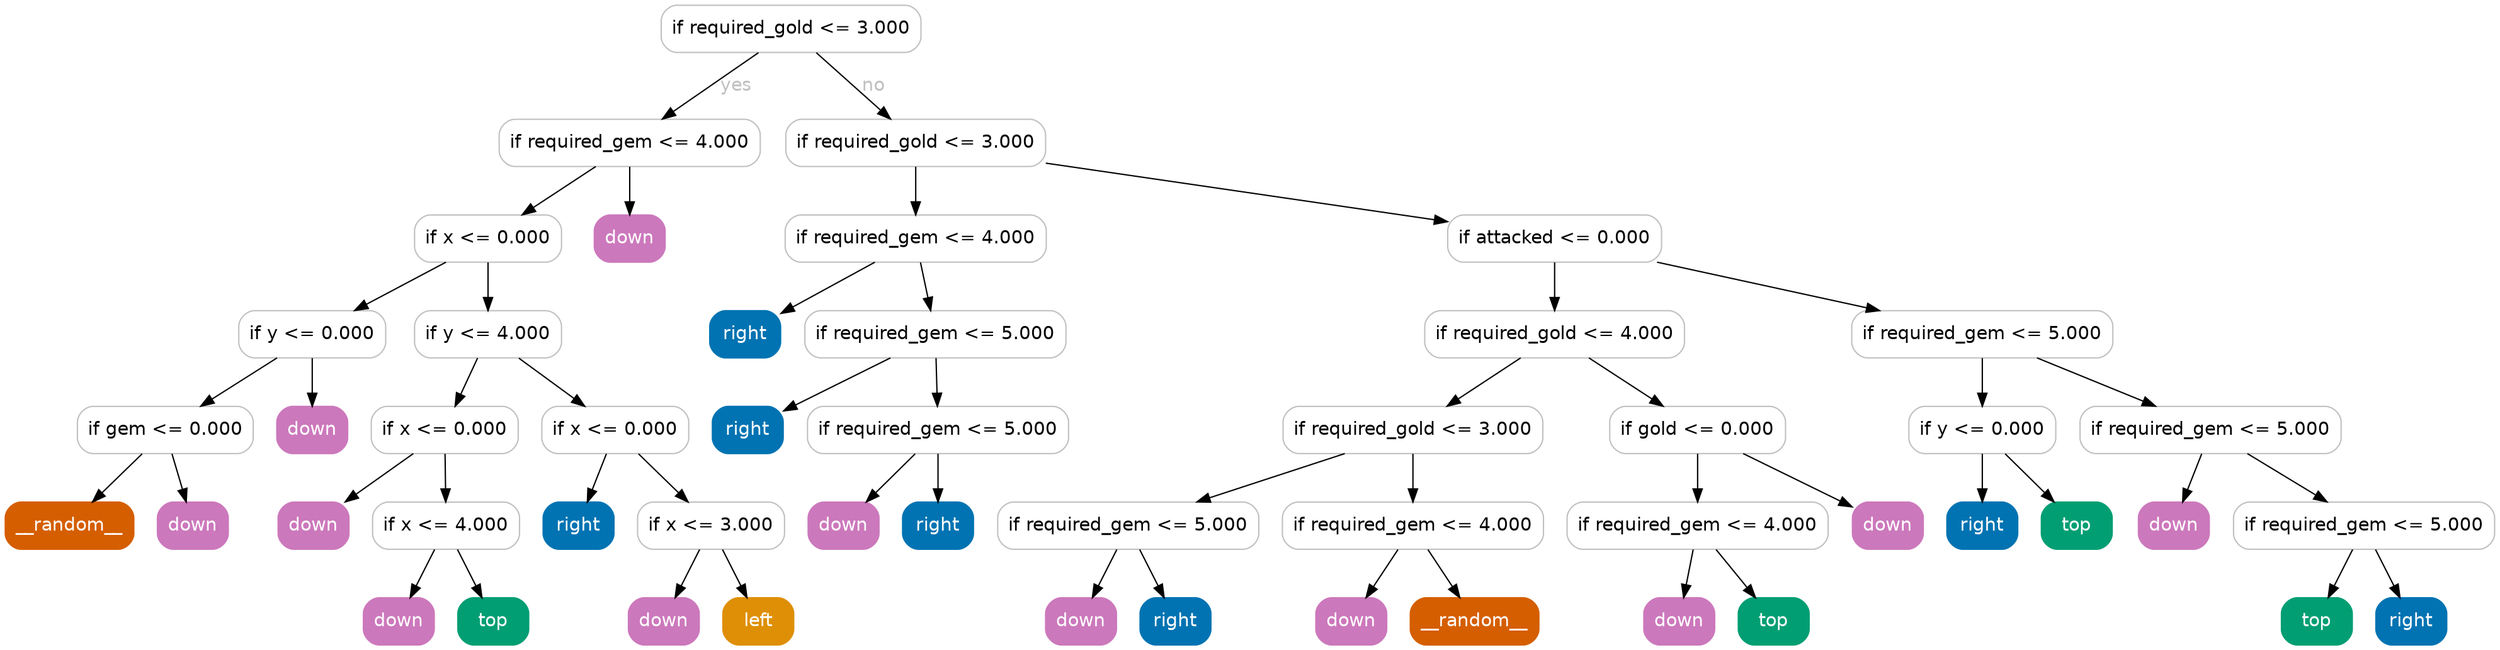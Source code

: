 digraph Tree {
	graph [bb="0,0,1897.5,488"];
	node [color=gray,
		fillcolor=white,
		fontname=helvetica,
		label="\N",
		shape=box,
		style="filled, rounded"
	];
	edge [fontname=helvetica];
	0	[height=0.5,
		label="if required_gold <= 3.000",
		pos="599,470",
		width=2.75];
	1	[height=0.5,
		label="if required_gem <= 4.000",
		pos="476,383",
		width=2.7639];
	0 -> 1	[fontcolor=gray,
		label=yes,
		lp="557.5,426.5",
		pos="e,500.85,401.18 574.11,451.8 555.44,438.9 529.69,421.1 509.25,406.98"];
	20	[height=0.5,
		label="if required_gold <= 3.000",
		pos="694,383",
		width=2.75];
	0 -> 20	[fontcolor=gray,
		label=no,
		lp="662,426.5",
		pos="e,674.8,401.18 618.22,451.8 632.26,439.24 651.47,422.05 667.04,408.12"];
	2	[height=0.5,
		label="if x <= 0.000",
		pos="368,310",
		width=1.5556];
	1 -> 2	[fontcolor=gray,
		pos="e,394.03,328.11 450.13,364.99 435.94,355.67 418.16,343.97 402.77,333.86"];
	19	[color="#cc78bc",
		fillcolor="#cc78bc",
		fontcolor=white,
		height=0.5,
		label=down,
		pos="476,310",
		width=0.75];
	1 -> 19	[fontcolor=gray,
		pos="e,476,328.03 476,364.81 476,356.79 476,347.05 476,338.07"];
	3	[height=0.5,
		label="if y <= 0.000",
		pos="234,237",
		width=1.5556];
	2 -> 3	[fontcolor=gray,
		pos="e,266.3,255.11 335.9,291.99 317.72,282.36 294.78,270.21 275.28,259.87"];
	8	[height=0.5,
		label="if y <= 4.000",
		pos="368,237",
		width=1.5556];
	2 -> 8	[fontcolor=gray,
		pos="e,368,255.03 368,291.81 368,283.79 368,274.05 368,265.07"];
	4	[height=0.5,
		label="if gem <= 0.000",
		pos="122,164",
		width=1.8611];
	3 -> 4	[fontcolor=gray,
		pos="e,149,182.11 207.17,218.99 192.32,209.58 173.67,197.76 157.61,187.57"];
	7	[color="#cc78bc",
		fillcolor="#cc78bc",
		fontcolor=white,
		height=0.5,
		label=down,
		pos="234,164",
		width=0.75];
	3 -> 7	[fontcolor=gray,
		pos="e,234,182.03 234,218.81 234,210.79 234,201.05 234,192.07"];
	5	[color="#d55e00",
		fillcolor="#d55e00",
		fontcolor=white,
		height=0.5,
		label=__random__,
		pos="49,91",
		width=1.3611];
	4 -> 5	[fontcolor=gray,
		pos="e,66.509,109.03 104.33,145.81 95.183,136.92 83.865,125.91 73.853,116.17"];
	6	[color="#cc78bc",
		fillcolor="#cc78bc",
		fontcolor=white,
		height=0.5,
		label=down,
		pos="143,91",
		width=0.75];
	4 -> 6	[fontcolor=gray,
		pos="e,137.96,109.03 127.08,145.81 129.48,137.7 132.4,127.84 135.08,118.78"];
	9	[height=0.5,
		label="if x <= 0.000",
		pos="335,164",
		width=1.5556];
	8 -> 9	[fontcolor=gray,
		pos="e,342.91,182.03 360.01,218.81 356.16,210.53 351.46,200.41 347.17,191.19"];
	14	[height=0.5,
		label="if x <= 0.000",
		pos="465,164",
		width=1.5556];
	8 -> 14	[fontcolor=gray,
		pos="e,441.74,182.03 391.48,218.81 404.11,209.57 419.86,198.04 433.53,188.03"];
	10	[color="#cc78bc",
		fillcolor="#cc78bc",
		fontcolor=white,
		height=0.5,
		label=down,
		pos="235,91",
		width=0.75];
	9 -> 10	[fontcolor=gray,
		pos="e,259.1,109.11 311.05,145.99 298.03,136.75 281.75,125.19 267.59,115.14"];
	11	[height=0.5,
		label="if x <= 4.000",
		pos="336,91",
		width=1.5556];
	9 -> 11	[fontcolor=gray,
		pos="e,335.76,109.03 335.24,145.81 335.36,137.79 335.49,128.05 335.62,119.07"];
	12	[color="#cc78bc",
		fillcolor="#cc78bc",
		fontcolor=white,
		height=0.5,
		label=down,
		pos="300,18",
		width=0.75];
	11 -> 12	[fontcolor=gray,
		pos="e,308.63,36.029 327.29,72.813 323.08,64.528 317.95,54.41 313.28,45.193"];
	13	[color="#029e73",
		fillcolor="#029e73",
		fontcolor=white,
		height=0.5,
		label=top,
		pos="372,18",
		width=0.75];
	11 -> 13	[fontcolor=gray,
		pos="e,363.37,36.029 344.71,72.813 348.92,64.528 354.05,54.41 358.72,45.193"];
	15	[color="#0173b2",
		fillcolor="#0173b2",
		fontcolor=white,
		height=0.5,
		label=right,
		pos="437,91",
		width=0.75];
	14 -> 15	[fontcolor=gray,
		pos="e,443.72,109.03 458.22,145.81 454.99,137.62 451.05,127.62 447.44,118.48"];
	16	[height=0.5,
		label="if x <= 3.000",
		pos="538,91",
		width=1.5556];
	14 -> 16	[fontcolor=gray,
		pos="e,520.49,109.03 482.67,145.81 491.82,136.92 503.14,125.91 513.15,116.17"];
	17	[color="#cc78bc",
		fillcolor="#cc78bc",
		fontcolor=white,
		height=0.5,
		label=down,
		pos="502,18",
		width=0.75];
	16 -> 17	[fontcolor=gray,
		pos="e,510.63,36.029 529.29,72.813 525.08,64.528 519.95,54.41 515.28,45.193"];
	18	[color="#de8f05",
		fillcolor="#de8f05",
		fontcolor=white,
		height=0.5,
		label=left,
		pos="574,18",
		width=0.75];
	16 -> 18	[fontcolor=gray,
		pos="e,565.37,36.029 546.71,72.813 550.92,64.528 556.05,54.41 560.72,45.193"];
	21	[height=0.5,
		label="if required_gem <= 4.000",
		pos="694,310",
		width=2.7639];
	20 -> 21	[fontcolor=gray,
		pos="e,694,328.03 694,364.81 694,356.79 694,347.05 694,338.07"];
	28	[height=0.5,
		label="if attacked <= 0.000",
		pos="1181,310",
		width=2.2639];
	20 -> 28	[fontcolor=gray,
		pos="e,1099.4,322.9 793.14,367.55 879.86,354.9 1004.8,336.69 1089.3,324.37"];
	22	[color="#0173b2",
		fillcolor="#0173b2",
		fontcolor=white,
		height=0.5,
		label=right,
		pos="564,237",
		width=0.75];
	21 -> 22	[fontcolor=gray,
		pos="e,591.36,252.94 662.86,291.99 644.06,281.72 620,268.59 600.33,257.84"];
	23	[height=0.5,
		label="if required_gem <= 5.000",
		pos="709,237",
		width=2.7639];
	21 -> 23	[fontcolor=gray,
		pos="e,705.4,255.03 697.63,291.81 699.33,283.79 701.38,274.05 703.28,265.07"];
	24	[color="#0173b2",
		fillcolor="#0173b2",
		fontcolor=white,
		height=0.5,
		label=right,
		pos="566,164",
		width=0.75];
	23 -> 24	[fontcolor=gray,
		pos="e,593.28,178.55 674.75,218.99 652.91,208.15 624.65,194.12 602.41,183.08"];
	25	[height=0.5,
		label="if required_gem <= 5.000",
		pos="711,164",
		width=2.7639];
	23 -> 25	[fontcolor=gray,
		pos="e,710.52,182.03 709.48,218.81 709.71,210.79 709.98,201.05 710.24,192.07"];
	26	[color="#cc78bc",
		fillcolor="#cc78bc",
		fontcolor=white,
		height=0.5,
		label=down,
		pos="639,91",
		width=0.75];
	25 -> 26	[fontcolor=gray,
		pos="e,656.27,109.03 693.57,145.81 684.55,136.92 673.39,125.91 663.51,116.17"];
	27	[color="#0173b2",
		fillcolor="#0173b2",
		fontcolor=white,
		height=0.5,
		label=right,
		pos="711,91",
		width=0.75];
	25 -> 27	[fontcolor=gray,
		pos="e,711,109.03 711,145.81 711,137.79 711,128.05 711,119.07"];
	29	[height=0.5,
		label="if required_gold <= 4.000",
		pos="1181,237",
		width=2.75];
	28 -> 29	[fontcolor=gray,
		pos="e,1181,255.03 1181,291.81 1181,283.79 1181,274.05 1181,265.07"];
	42	[height=0.5,
		label="if required_gem <= 5.000",
		pos="1507,237",
		width=2.7639];
	28 -> 42	[fontcolor=gray,
		pos="e,1428.7,255.05 1259.1,291.99 1307.2,281.51 1369,268.05 1418.9,257.19"];
	30	[height=0.5,
		label="if required_gold <= 3.000",
		pos="1073,164",
		width=2.75];
	29 -> 30	[fontcolor=gray,
		pos="e,1099,182.11 1155.1,218.99 1140.9,209.67 1123.2,197.97 1107.8,187.86"];
	37	[height=0.5,
		label="if gold <= 0.000",
		pos="1290,164",
		width=1.8611];
	29 -> 37	[fontcolor=gray,
		pos="e,1263.7,182.11 1207.1,218.99 1221.6,209.58 1239.7,197.76 1255.3,187.57"];
	31	[height=0.5,
		label="if required_gem <= 5.000",
		pos="856,91",
		width=2.7639];
	30 -> 31	[fontcolor=gray,
		pos="e,908.3,109.11 1021,145.99 990.12,135.88 950.72,122.99 918.17,112.34"];
	34	[height=0.5,
		label="if required_gem <= 4.000",
		pos="1073,91",
		width=2.7639];
	30 -> 34	[fontcolor=gray,
		pos="e,1073,109.03 1073,145.81 1073,137.79 1073,128.05 1073,119.07"];
	32	[color="#cc78bc",
		fillcolor="#cc78bc",
		fontcolor=white,
		height=0.5,
		label=down,
		pos="820,18",
		width=0.75];
	31 -> 32	[fontcolor=gray,
		pos="e,828.63,36.029 847.29,72.813 843.08,64.528 837.95,54.41 833.28,45.193"];
	33	[color="#0173b2",
		fillcolor="#0173b2",
		fontcolor=white,
		height=0.5,
		label=right,
		pos="892,18",
		width=0.75];
	31 -> 33	[fontcolor=gray,
		pos="e,883.37,36.029 864.71,72.813 868.92,64.528 874.05,54.41 878.72,45.193"];
	35	[color="#cc78bc",
		fillcolor="#cc78bc",
		fontcolor=white,
		height=0.5,
		label=down,
		pos="1026,18",
		width=0.75];
	34 -> 35	[fontcolor=gray,
		pos="e,1037.3,36.029 1061.6,72.813 1056,64.353 1049.2,53.984 1043,44.612"];
	36	[color="#d55e00",
		fillcolor="#d55e00",
		fontcolor=white,
		height=0.5,
		label=__random__,
		pos="1120,18",
		width=1.3611];
	34 -> 36	[fontcolor=gray,
		pos="e,1108.7,36.029 1084.4,72.813 1090,64.353 1096.8,53.984 1103,44.612"];
	38	[height=0.5,
		label="if required_gem <= 4.000",
		pos="1290,91",
		width=2.7639];
	37 -> 38	[fontcolor=gray,
		pos="e,1290,109.03 1290,145.81 1290,137.79 1290,128.05 1290,119.07"];
	41	[color="#cc78bc",
		fillcolor="#cc78bc",
		fontcolor=white,
		height=0.5,
		label=down,
		pos="1435,91",
		width=0.75];
	37 -> 41	[fontcolor=gray,
		pos="e,1407.8,105.32 1324.7,145.99 1347,135.08 1375.9,120.93 1398.5,109.86"];
	39	[color="#cc78bc",
		fillcolor="#cc78bc",
		fontcolor=white,
		height=0.5,
		label=down,
		pos="1276,18",
		width=0.75];
	38 -> 39	[fontcolor=gray,
		pos="e,1279.4,36.029 1286.6,72.813 1285,64.789 1283.1,55.047 1281.3,46.069"];
	40	[color="#029e73",
		fillcolor="#029e73",
		fontcolor=white,
		height=0.5,
		label=top,
		pos="1348,18",
		width=0.75];
	38 -> 40	[fontcolor=gray,
		pos="e,1334.1,36.029 1304,72.813 1311.1,64.179 1319.8,53.555 1327.5,44.034"];
	43	[height=0.5,
		label="if y <= 0.000",
		pos="1507,164",
		width=1.5556];
	42 -> 43	[fontcolor=gray,
		pos="e,1507,182.03 1507,218.81 1507,210.79 1507,201.05 1507,192.07"];
	46	[height=0.5,
		label="if required_gem <= 5.000",
		pos="1681,164",
		width=2.7639];
	42 -> 46	[fontcolor=gray,
		pos="e,1639.1,182.11 1548.7,218.99 1573,209.06 1604,196.43 1629.8,185.89"];
	44	[color="#0173b2",
		fillcolor="#0173b2",
		fontcolor=white,
		height=0.5,
		label=right,
		pos="1507,91",
		width=0.75];
	43 -> 44	[fontcolor=gray,
		pos="e,1507,109.03 1507,145.81 1507,137.79 1507,128.05 1507,119.07"];
	45	[color="#029e73",
		fillcolor="#029e73",
		fontcolor=white,
		height=0.5,
		label=top,
		pos="1579,91",
		width=0.75];
	43 -> 45	[fontcolor=gray,
		pos="e,1561.7,109.03 1524.4,145.81 1533.4,136.92 1544.6,125.91 1554.5,116.17"];
	47	[color="#cc78bc",
		fillcolor="#cc78bc",
		fontcolor=white,
		height=0.5,
		label=down,
		pos="1653,91",
		width=0.75];
	46 -> 47	[fontcolor=gray,
		pos="e,1659.7,109.03 1674.2,145.81 1671,137.62 1667,127.62 1663.4,118.48"];
	48	[height=0.5,
		label="if required_gem <= 5.000",
		pos="1798,91",
		width=2.7639];
	46 -> 48	[fontcolor=gray,
		pos="e,1769.8,109.11 1709,145.99 1724.5,136.58 1744,124.76 1760.8,114.57"];
	49	[color="#029e73",
		fillcolor="#029e73",
		fontcolor=white,
		height=0.5,
		label=top,
		pos="1762,18",
		width=0.75];
	48 -> 49	[fontcolor=gray,
		pos="e,1770.6,36.029 1789.3,72.813 1785.1,64.528 1780,54.41 1775.3,45.193"];
	50	[color="#0173b2",
		fillcolor="#0173b2",
		fontcolor=white,
		height=0.5,
		label=right,
		pos="1834,18",
		width=0.75];
	48 -> 50	[fontcolor=gray,
		pos="e,1825.4,36.029 1806.7,72.813 1810.9,64.528 1816,54.41 1820.7,45.193"];
}
